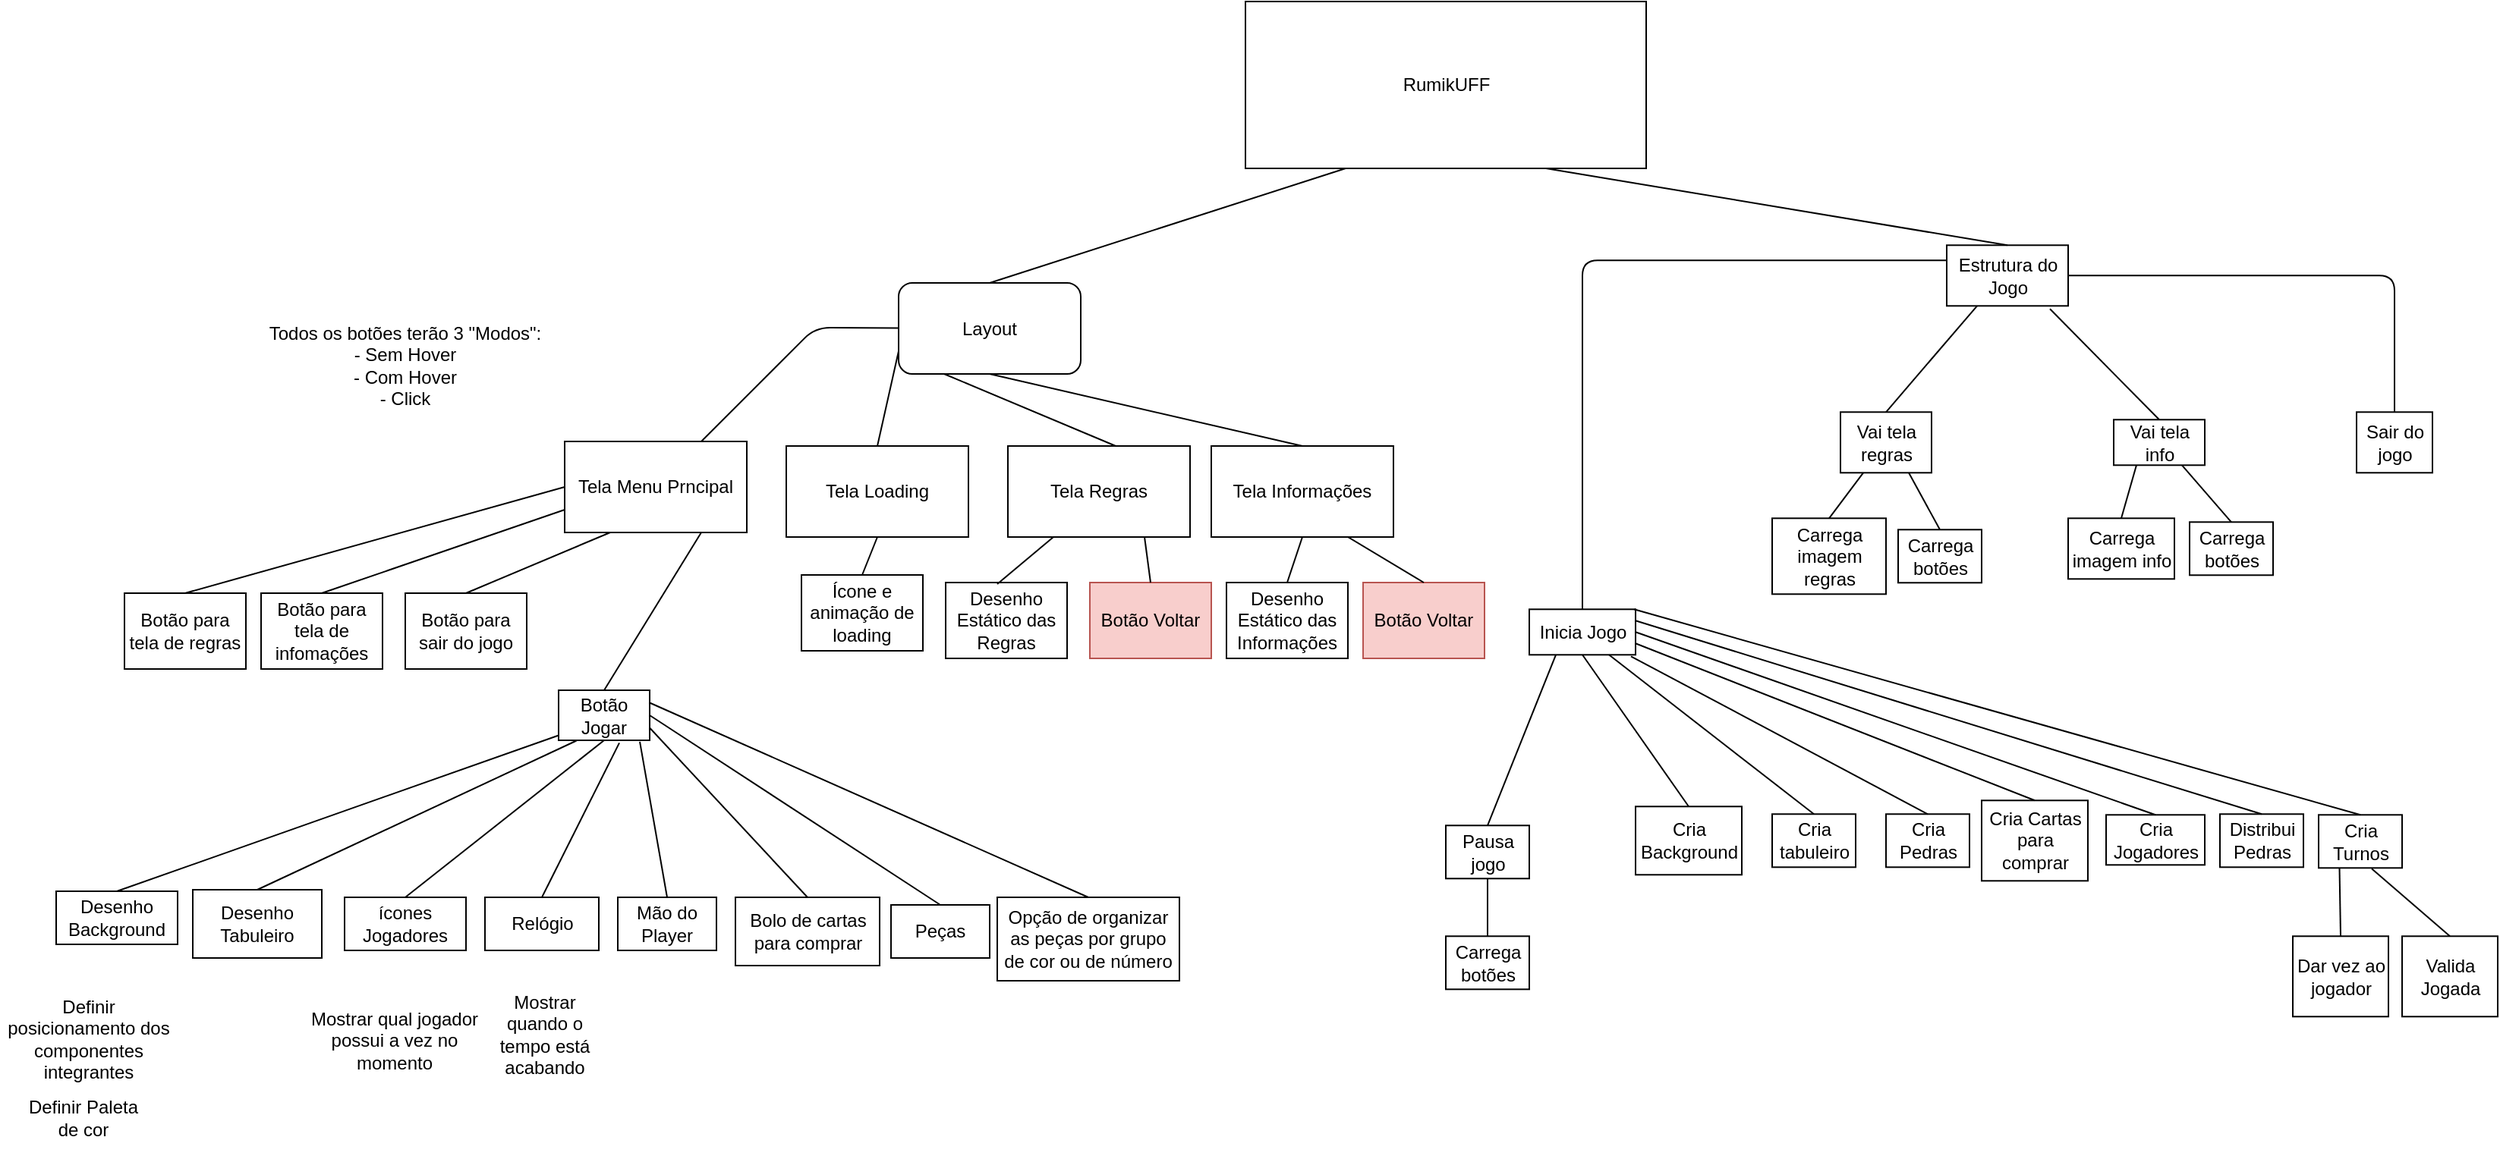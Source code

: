 <mxfile version="10.6.1" type="device"><diagram id="LL2Jm9bCJ6iH1BwQHbhC" name="Page-1"><mxGraphModel dx="1714" dy="900" grid="1" gridSize="10" guides="1" tooltips="1" connect="1" arrows="1" fold="1" page="1" pageScale="1" pageWidth="827" pageHeight="1169" math="0" shadow="0"><root><mxCell id="0"/><mxCell id="1" parent="0"/><mxCell id="oc5PWRHAvKlZDDpuAJo9-1" value="Layout&lt;br&gt;" style="rounded=1;whiteSpace=wrap;html=1;" parent="1" vertex="1"><mxGeometry x="610" y="195.5" width="120" height="60" as="geometry"/></mxCell><mxCell id="oc5PWRHAvKlZDDpuAJo9-2" value="Tela Menu Prncipal" style="rounded=0;whiteSpace=wrap;html=1;" parent="1" vertex="1"><mxGeometry x="390" y="300" width="120" height="60" as="geometry"/></mxCell><mxCell id="oc5PWRHAvKlZDDpuAJo9-3" value="Tela Loading" style="rounded=0;whiteSpace=wrap;html=1;" parent="1" vertex="1"><mxGeometry x="536" y="303" width="120" height="60" as="geometry"/></mxCell><mxCell id="oc5PWRHAvKlZDDpuAJo9-4" value="Tela Regras" style="rounded=0;whiteSpace=wrap;html=1;" parent="1" vertex="1"><mxGeometry x="682" y="303" width="120" height="60" as="geometry"/></mxCell><mxCell id="oc5PWRHAvKlZDDpuAJo9-5" value="Tela Informações" style="rounded=0;whiteSpace=wrap;html=1;" parent="1" vertex="1"><mxGeometry x="816" y="303" width="120" height="60" as="geometry"/></mxCell><mxCell id="oc5PWRHAvKlZDDpuAJo9-6" value="Desenho Estático das Informações&lt;br&gt;" style="rounded=0;whiteSpace=wrap;html=1;" parent="1" vertex="1"><mxGeometry x="826" y="393" width="80" height="50" as="geometry"/></mxCell><mxCell id="oc5PWRHAvKlZDDpuAJo9-7" value="Botão Voltar&lt;br&gt;" style="rounded=0;whiteSpace=wrap;html=1;fillColor=#f8cecc;strokeColor=#b85450;" parent="1" vertex="1"><mxGeometry x="916" y="393" width="80" height="50" as="geometry"/></mxCell><mxCell id="oc5PWRHAvKlZDDpuAJo9-8" value="Desenho Estático das Regras&lt;br&gt;" style="rounded=0;whiteSpace=wrap;html=1;" parent="1" vertex="1"><mxGeometry x="641" y="393" width="80" height="50" as="geometry"/></mxCell><mxCell id="oc5PWRHAvKlZDDpuAJo9-9" value="Botão Voltar&lt;br&gt;" style="rounded=0;whiteSpace=wrap;html=1;fillColor=#f8cecc;strokeColor=#b85450;" parent="1" vertex="1"><mxGeometry x="736" y="393" width="80" height="50" as="geometry"/></mxCell><mxCell id="oc5PWRHAvKlZDDpuAJo9-10" value="Ícone e animação de loading&lt;br&gt;" style="rounded=0;whiteSpace=wrap;html=1;" parent="1" vertex="1"><mxGeometry x="546" y="388" width="80" height="50" as="geometry"/></mxCell><mxCell id="oc5PWRHAvKlZDDpuAJo9-13" value="Botão para tela de regras&lt;br&gt;" style="rounded=0;whiteSpace=wrap;html=1;" parent="1" vertex="1"><mxGeometry x="100" y="400" width="80" height="50" as="geometry"/></mxCell><mxCell id="oc5PWRHAvKlZDDpuAJo9-14" value="Botão para tela de infomações&lt;br&gt;" style="rounded=0;whiteSpace=wrap;html=1;" parent="1" vertex="1"><mxGeometry x="190" y="400" width="80" height="50" as="geometry"/></mxCell><mxCell id="oc5PWRHAvKlZDDpuAJo9-15" value="Botão para sair do jogo&lt;br&gt;" style="rounded=0;whiteSpace=wrap;html=1;" parent="1" vertex="1"><mxGeometry x="285" y="400" width="80" height="50" as="geometry"/></mxCell><mxCell id="oc5PWRHAvKlZDDpuAJo9-16" value="Botão Jogar&lt;br&gt;" style="rounded=0;whiteSpace=wrap;html=1;" parent="1" vertex="1"><mxGeometry x="386" y="464" width="60" height="33" as="geometry"/></mxCell><mxCell id="oc5PWRHAvKlZDDpuAJo9-17" value="Desenho Tabuleiro&lt;br&gt;" style="rounded=0;whiteSpace=wrap;html=1;" parent="1" vertex="1"><mxGeometry x="145" y="595.5" width="85" height="45" as="geometry"/></mxCell><mxCell id="oc5PWRHAvKlZDDpuAJo9-18" value="ícones Jogadores&lt;br&gt;" style="rounded=0;whiteSpace=wrap;html=1;" parent="1" vertex="1"><mxGeometry x="245" y="600.5" width="80" height="35" as="geometry"/></mxCell><mxCell id="oc5PWRHAvKlZDDpuAJo9-19" value="Relógio&lt;br&gt;" style="rounded=0;whiteSpace=wrap;html=1;" parent="1" vertex="1"><mxGeometry x="337.5" y="600.5" width="75" height="35" as="geometry"/></mxCell><mxCell id="oc5PWRHAvKlZDDpuAJo9-20" value="Mão do Player&lt;br&gt;" style="rounded=0;whiteSpace=wrap;html=1;" parent="1" vertex="1"><mxGeometry x="425" y="600.5" width="65" height="35" as="geometry"/></mxCell><mxCell id="oc5PWRHAvKlZDDpuAJo9-21" value="Bolo de cartas para comprar&lt;br&gt;" style="rounded=0;whiteSpace=wrap;html=1;" parent="1" vertex="1"><mxGeometry x="502.5" y="600.5" width="95" height="45" as="geometry"/></mxCell><mxCell id="oc5PWRHAvKlZDDpuAJo9-22" value="Desenho Background&lt;br&gt;" style="rounded=0;whiteSpace=wrap;html=1;" parent="1" vertex="1"><mxGeometry x="55" y="596.5" width="80" height="35" as="geometry"/></mxCell><mxCell id="oc5PWRHAvKlZDDpuAJo9-23" value="Peças&lt;br&gt;" style="rounded=0;whiteSpace=wrap;html=1;" parent="1" vertex="1"><mxGeometry x="605" y="605.5" width="65" height="35" as="geometry"/></mxCell><mxCell id="oc5PWRHAvKlZDDpuAJo9-25" value="" style="endArrow=none;html=1;" parent="1" source="oc5PWRHAvKlZDDpuAJo9-2" target="oc5PWRHAvKlZDDpuAJo9-1" edge="1"><mxGeometry width="50" height="50" relative="1" as="geometry"><mxPoint x="675" y="280" as="sourcePoint"/><mxPoint x="725" y="230" as="targetPoint"/><Array as="points"><mxPoint x="555" y="225"/></Array></mxGeometry></mxCell><mxCell id="oc5PWRHAvKlZDDpuAJo9-26" value="" style="endArrow=none;html=1;exitX=0.5;exitY=0;exitDx=0;exitDy=0;entryX=0;entryY=0.75;entryDx=0;entryDy=0;" parent="1" edge="1" target="oc5PWRHAvKlZDDpuAJo9-1" source="oc5PWRHAvKlZDDpuAJo9-3"><mxGeometry width="50" height="50" relative="1" as="geometry"><mxPoint x="995" y="302" as="sourcePoint"/><mxPoint x="810" y="260" as="targetPoint"/><Array as="points"/></mxGeometry></mxCell><mxCell id="oc5PWRHAvKlZDDpuAJo9-27" value="" style="endArrow=none;html=1;exitX=0.592;exitY=0;exitDx=0;exitDy=0;exitPerimeter=0;entryX=0.25;entryY=1;entryDx=0;entryDy=0;" parent="1" source="oc5PWRHAvKlZDDpuAJo9-4" target="oc5PWRHAvKlZDDpuAJo9-1" edge="1"><mxGeometry width="50" height="50" relative="1" as="geometry"><mxPoint x="995" y="270" as="sourcePoint"/><mxPoint x="875" y="203" as="targetPoint"/><Array as="points"/></mxGeometry></mxCell><mxCell id="oc5PWRHAvKlZDDpuAJo9-28" value="" style="endArrow=none;html=1;exitX=0.5;exitY=0;exitDx=0;exitDy=0;entryX=0.5;entryY=1;entryDx=0;entryDy=0;" parent="1" target="oc5PWRHAvKlZDDpuAJo9-1" edge="1" source="oc5PWRHAvKlZDDpuAJo9-5"><mxGeometry width="50" height="50" relative="1" as="geometry"><mxPoint x="1435.5" y="295" as="sourcePoint"/><mxPoint x="1094.5" y="220" as="targetPoint"/><Array as="points"/></mxGeometry></mxCell><mxCell id="oc5PWRHAvKlZDDpuAJo9-29" value="" style="endArrow=none;html=1;exitX=0.5;exitY=0;exitDx=0;exitDy=0;entryX=0.5;entryY=1;entryDx=0;entryDy=0;" parent="1" source="oc5PWRHAvKlZDDpuAJo9-10" target="oc5PWRHAvKlZDDpuAJo9-3" edge="1"><mxGeometry width="50" height="50" relative="1" as="geometry"><mxPoint x="876" y="405.5" as="sourcePoint"/><mxPoint x="926" y="355.5" as="targetPoint"/></mxGeometry></mxCell><mxCell id="oc5PWRHAvKlZDDpuAJo9-30" value="" style="endArrow=none;html=1;exitX=0.425;exitY=0.02;exitDx=0;exitDy=0;entryX=0.25;entryY=1;entryDx=0;entryDy=0;exitPerimeter=0;" parent="1" source="oc5PWRHAvKlZDDpuAJo9-8" target="oc5PWRHAvKlZDDpuAJo9-4" edge="1"><mxGeometry width="50" height="50" relative="1" as="geometry"><mxPoint x="911" y="398" as="sourcePoint"/><mxPoint x="911" y="368" as="targetPoint"/></mxGeometry></mxCell><mxCell id="oc5PWRHAvKlZDDpuAJo9-32" value="" style="endArrow=none;html=1;exitX=0.5;exitY=0;exitDx=0;exitDy=0;entryX=0.75;entryY=1;entryDx=0;entryDy=0;" parent="1" source="oc5PWRHAvKlZDDpuAJo9-9" target="oc5PWRHAvKlZDDpuAJo9-4" edge="1"><mxGeometry width="50" height="50" relative="1" as="geometry"><mxPoint x="1145" y="389" as="sourcePoint"/><mxPoint x="1171" y="358" as="targetPoint"/></mxGeometry></mxCell><mxCell id="oc5PWRHAvKlZDDpuAJo9-36" value="" style="endArrow=none;html=1;exitX=0.5;exitY=0;exitDx=0;exitDy=0;entryX=0.5;entryY=1;entryDx=0;entryDy=0;" parent="1" source="oc5PWRHAvKlZDDpuAJo9-6" edge="1" target="oc5PWRHAvKlZDDpuAJo9-5"><mxGeometry width="50" height="50" relative="1" as="geometry"><mxPoint x="1261" y="403" as="sourcePoint"/><mxPoint x="1311" y="353" as="targetPoint"/></mxGeometry></mxCell><mxCell id="oc5PWRHAvKlZDDpuAJo9-38" value="" style="endArrow=none;html=1;exitX=0.5;exitY=0;exitDx=0;exitDy=0;entryX=0.75;entryY=1;entryDx=0;entryDy=0;" parent="1" source="oc5PWRHAvKlZDDpuAJo9-7" edge="1" target="oc5PWRHAvKlZDDpuAJo9-5"><mxGeometry width="50" height="50" relative="1" as="geometry"><mxPoint x="1381" y="393" as="sourcePoint"/><mxPoint x="1351" y="353" as="targetPoint"/><Array as="points"/></mxGeometry></mxCell><mxCell id="oc5PWRHAvKlZDDpuAJo9-39" value="" style="endArrow=none;html=1;entryX=0.25;entryY=1;entryDx=0;entryDy=0;exitX=0.5;exitY=0;exitDx=0;exitDy=0;" parent="1" target="oc5PWRHAvKlZDDpuAJo9-2" edge="1" source="oc5PWRHAvKlZDDpuAJo9-15"><mxGeometry width="50" height="50" relative="1" as="geometry"><mxPoint x="510" y="385" as="sourcePoint"/><mxPoint x="540" y="365" as="targetPoint"/><Array as="points"/></mxGeometry></mxCell><mxCell id="oc5PWRHAvKlZDDpuAJo9-40" value="" style="endArrow=none;html=1;entryX=0.75;entryY=1;entryDx=0;entryDy=0;exitX=0.5;exitY=0;exitDx=0;exitDy=0;" parent="1" source="oc5PWRHAvKlZDDpuAJo9-16" target="oc5PWRHAvKlZDDpuAJo9-2" edge="1"><mxGeometry width="50" height="50" relative="1" as="geometry"><mxPoint x="585" y="410" as="sourcePoint"/><mxPoint x="635" y="360" as="targetPoint"/></mxGeometry></mxCell><mxCell id="oc5PWRHAvKlZDDpuAJo9-41" value="" style="endArrow=none;html=1;entryX=0;entryY=0.75;entryDx=0;entryDy=0;exitX=0.5;exitY=0;exitDx=0;exitDy=0;" parent="1" target="oc5PWRHAvKlZDDpuAJo9-2" edge="1" source="oc5PWRHAvKlZDDpuAJo9-14"><mxGeometry width="50" height="50" relative="1" as="geometry"><mxPoint x="415" y="385" as="sourcePoint"/><mxPoint x="445" y="355" as="targetPoint"/><Array as="points"/></mxGeometry></mxCell><mxCell id="oc5PWRHAvKlZDDpuAJo9-42" value="" style="endArrow=none;html=1;entryX=0;entryY=0.5;entryDx=0;entryDy=0;exitX=0.5;exitY=0;exitDx=0;exitDy=0;" parent="1" target="oc5PWRHAvKlZDDpuAJo9-2" edge="1" source="oc5PWRHAvKlZDDpuAJo9-13"><mxGeometry width="50" height="50" relative="1" as="geometry"><mxPoint x="295" y="385" as="sourcePoint"/><mxPoint x="485" y="325" as="targetPoint"/><Array as="points"/></mxGeometry></mxCell><mxCell id="oc5PWRHAvKlZDDpuAJo9-43" value="" style="endArrow=none;html=1;entryX=0;entryY=0.901;entryDx=0;entryDy=0;entryPerimeter=0;exitX=0.5;exitY=0;exitDx=0;exitDy=0;" parent="1" source="oc5PWRHAvKlZDDpuAJo9-22" target="oc5PWRHAvKlZDDpuAJo9-16" edge="1"><mxGeometry width="50" height="50" relative="1" as="geometry"><mxPoint x="2.5" y="600.5" as="sourcePoint"/><mxPoint x="159.5" y="587.265" as="targetPoint"/></mxGeometry></mxCell><mxCell id="oc5PWRHAvKlZDDpuAJo9-44" value="" style="endArrow=none;html=1;entryX=0.196;entryY=1.008;entryDx=0;entryDy=0;entryPerimeter=0;exitX=0.5;exitY=0;exitDx=0;exitDy=0;" parent="1" target="oc5PWRHAvKlZDDpuAJo9-16" edge="1" source="oc5PWRHAvKlZDDpuAJo9-17"><mxGeometry width="50" height="50" relative="1" as="geometry"><mxPoint x="122.5" y="600.5" as="sourcePoint"/><mxPoint x="172.441" y="588.441" as="targetPoint"/></mxGeometry></mxCell><mxCell id="oc5PWRHAvKlZDDpuAJo9-45" value="" style="endArrow=none;html=1;entryX=0.5;entryY=1;entryDx=0;entryDy=0;exitX=0.5;exitY=0;exitDx=0;exitDy=0;" parent="1" source="oc5PWRHAvKlZDDpuAJo9-18" target="oc5PWRHAvKlZDDpuAJo9-16" edge="1"><mxGeometry width="50" height="50" relative="1" as="geometry"><mxPoint x="248.5" y="610.5" as="sourcePoint"/><mxPoint x="212.441" y="588.441" as="targetPoint"/></mxGeometry></mxCell><mxCell id="oc5PWRHAvKlZDDpuAJo9-46" value="" style="endArrow=none;html=1;exitX=0.5;exitY=0;exitDx=0;exitDy=0;entryX=0.667;entryY=1.051;entryDx=0;entryDy=0;entryPerimeter=0;" parent="1" source="oc5PWRHAvKlZDDpuAJo9-19" target="oc5PWRHAvKlZDDpuAJo9-16" edge="1"><mxGeometry width="50" height="50" relative="1" as="geometry"><mxPoint x="367.5" y="600.5" as="sourcePoint"/><mxPoint x="251.265" y="587.265" as="targetPoint"/></mxGeometry></mxCell><mxCell id="oc5PWRHAvKlZDDpuAJo9-47" value="" style="endArrow=none;html=1;entryX=0.892;entryY=1.029;entryDx=0;entryDy=0;exitX=0.5;exitY=0;exitDx=0;exitDy=0;entryPerimeter=0;" parent="1" source="oc5PWRHAvKlZDDpuAJo9-20" target="oc5PWRHAvKlZDDpuAJo9-16" edge="1"><mxGeometry width="50" height="50" relative="1" as="geometry"><mxPoint x="317.5" y="580.5" as="sourcePoint"/><mxPoint x="272.441" y="588.441" as="targetPoint"/></mxGeometry></mxCell><mxCell id="oc5PWRHAvKlZDDpuAJo9-48" value="" style="endArrow=none;html=1;entryX=1;entryY=0.75;entryDx=0;entryDy=0;exitX=0.5;exitY=0;exitDx=0;exitDy=0;" parent="1" source="oc5PWRHAvKlZDDpuAJo9-21" target="oc5PWRHAvKlZDDpuAJo9-16" edge="1"><mxGeometry width="50" height="50" relative="1" as="geometry"><mxPoint x="700" y="445" as="sourcePoint"/><mxPoint x="750" y="395" as="targetPoint"/></mxGeometry></mxCell><mxCell id="oc5PWRHAvKlZDDpuAJo9-49" value="" style="endArrow=none;html=1;entryX=1;entryY=0.5;entryDx=0;entryDy=0;exitX=0.5;exitY=0;exitDx=0;exitDy=0;" parent="1" source="oc5PWRHAvKlZDDpuAJo9-23" target="oc5PWRHAvKlZDDpuAJo9-16" edge="1"><mxGeometry width="50" height="50" relative="1" as="geometry"><mxPoint x="210" y="635" as="sourcePoint"/><mxPoint x="260" y="585" as="targetPoint"/></mxGeometry></mxCell><mxCell id="oc5PWRHAvKlZDDpuAJo9-60" value="&lt;span&gt;Definir posicionamento dos componentes integrantes&lt;/span&gt;" style="text;html=1;strokeColor=none;fillColor=none;align=center;verticalAlign=middle;whiteSpace=wrap;rounded=0;" parent="1" vertex="1"><mxGeometry x="18" y="663" width="117" height="62" as="geometry"/></mxCell><mxCell id="oc5PWRHAvKlZDDpuAJo9-61" value="Definir Paleta de cor" style="text;html=1;strokeColor=none;fillColor=none;align=center;verticalAlign=middle;whiteSpace=wrap;rounded=0;" parent="1" vertex="1"><mxGeometry x="33" y="720" width="80" height="52" as="geometry"/></mxCell><mxCell id="oc5PWRHAvKlZDDpuAJo9-62" value="Mostrar qual jogador possui a vez no momento" style="text;html=1;strokeColor=none;fillColor=none;align=center;verticalAlign=middle;whiteSpace=wrap;rounded=0;" parent="1" vertex="1"><mxGeometry x="218" y="668" width="120" height="53" as="geometry"/></mxCell><mxCell id="oc5PWRHAvKlZDDpuAJo9-63" value="Mostrar quando o tempo está acabando" style="text;html=1;strokeColor=none;fillColor=none;align=center;verticalAlign=middle;whiteSpace=wrap;rounded=0;" parent="1" vertex="1"><mxGeometry x="338" y="651" width="78" height="80" as="geometry"/></mxCell><mxCell id="oc5PWRHAvKlZDDpuAJo9-66" value="Opção de organizar as peças por grupo de cor ou de número&lt;br&gt;" style="rounded=0;whiteSpace=wrap;html=1;" parent="1" vertex="1"><mxGeometry x="675" y="600.5" width="120" height="55" as="geometry"/></mxCell><mxCell id="oc5PWRHAvKlZDDpuAJo9-67" value="" style="endArrow=none;html=1;entryX=0.5;entryY=0;entryDx=0;entryDy=0;exitX=1;exitY=0.25;exitDx=0;exitDy=0;" parent="1" source="oc5PWRHAvKlZDDpuAJo9-16" target="oc5PWRHAvKlZDDpuAJo9-66" edge="1"><mxGeometry width="50" height="50" relative="1" as="geometry"><mxPoint x="95" y="710" as="sourcePoint"/><mxPoint x="145" y="660" as="targetPoint"/></mxGeometry></mxCell><mxCell id="oc5PWRHAvKlZDDpuAJo9-69" value="Todos os botões terão 3 &quot;Modos&quot;:&lt;br&gt;- Sem Hover&lt;br&gt;- Com Hover&lt;br&gt;- Click&lt;br&gt;" style="text;html=1;strokeColor=none;fillColor=none;align=center;verticalAlign=middle;whiteSpace=wrap;rounded=0;" parent="1" vertex="1"><mxGeometry x="160" y="190" width="250" height="120" as="geometry"/></mxCell><mxCell id="gOoQFNdQNoNRzqAsthQy-2" value="Estrutura do Jogo&lt;br&gt;" style="rounded=0;whiteSpace=wrap;html=1;" vertex="1" parent="1"><mxGeometry x="1300.5" y="170.647" width="80" height="40" as="geometry"/></mxCell><mxCell id="gOoQFNdQNoNRzqAsthQy-3" value="Inicia Jogo&lt;br&gt;" style="rounded=0;whiteSpace=wrap;html=1;" vertex="1" parent="1"><mxGeometry x="1025.5" y="410.647" width="70" height="30" as="geometry"/></mxCell><mxCell id="gOoQFNdQNoNRzqAsthQy-4" value="Vai tela regras&lt;br&gt;" style="rounded=0;whiteSpace=wrap;html=1;" vertex="1" parent="1"><mxGeometry x="1230.5" y="280.647" width="60" height="40" as="geometry"/></mxCell><mxCell id="gOoQFNdQNoNRzqAsthQy-5" value="Vai tela info&lt;br&gt;" style="rounded=0;whiteSpace=wrap;html=1;" vertex="1" parent="1"><mxGeometry x="1410.5" y="285.647" width="60" height="30" as="geometry"/></mxCell><mxCell id="gOoQFNdQNoNRzqAsthQy-6" value="Sair do jogo&lt;br&gt;" style="rounded=0;whiteSpace=wrap;html=1;" vertex="1" parent="1"><mxGeometry x="1570.5" y="280.647" width="50" height="40" as="geometry"/></mxCell><mxCell id="gOoQFNdQNoNRzqAsthQy-7" value="Carrega imagem regras&lt;br&gt;" style="rounded=0;whiteSpace=wrap;html=1;" vertex="1" parent="1"><mxGeometry x="1185.5" y="350.647" width="75" height="50" as="geometry"/></mxCell><mxCell id="gOoQFNdQNoNRzqAsthQy-8" value="Carrega imagem info&lt;br&gt;" style="rounded=0;whiteSpace=wrap;html=1;" vertex="1" parent="1"><mxGeometry x="1380.5" y="350.647" width="70" height="40" as="geometry"/></mxCell><mxCell id="gOoQFNdQNoNRzqAsthQy-9" value="Carrega botões&lt;br&gt;" style="rounded=0;whiteSpace=wrap;html=1;" vertex="1" parent="1"><mxGeometry x="1268.5" y="358.147" width="55" height="35" as="geometry"/></mxCell><mxCell id="gOoQFNdQNoNRzqAsthQy-10" value="Carrega botões&lt;br&gt;" style="rounded=0;whiteSpace=wrap;html=1;" vertex="1" parent="1"><mxGeometry x="1460.5" y="353.147" width="55" height="35" as="geometry"/></mxCell><mxCell id="gOoQFNdQNoNRzqAsthQy-11" value="Pausa jogo" style="rounded=0;whiteSpace=wrap;html=1;" vertex="1" parent="1"><mxGeometry x="970.5" y="553.147" width="55" height="35" as="geometry"/></mxCell><mxCell id="gOoQFNdQNoNRzqAsthQy-12" value="Cria Background&lt;br&gt;" style="rounded=0;whiteSpace=wrap;html=1;" vertex="1" parent="1"><mxGeometry x="1095.5" y="540.647" width="70" height="45" as="geometry"/></mxCell><mxCell id="gOoQFNdQNoNRzqAsthQy-13" value="Carrega botões&lt;br&gt;" style="rounded=0;whiteSpace=wrap;html=1;" vertex="1" parent="1"><mxGeometry x="970.5" y="626.147" width="55" height="35" as="geometry"/></mxCell><mxCell id="gOoQFNdQNoNRzqAsthQy-14" value="Cria tabuleiro" style="rounded=0;whiteSpace=wrap;html=1;" vertex="1" parent="1"><mxGeometry x="1185.5" y="545.647" width="55" height="35" as="geometry"/></mxCell><mxCell id="gOoQFNdQNoNRzqAsthQy-15" value="Cria Pedras" style="rounded=0;whiteSpace=wrap;html=1;" vertex="1" parent="1"><mxGeometry x="1260.5" y="545.647" width="55" height="35" as="geometry"/></mxCell><mxCell id="gOoQFNdQNoNRzqAsthQy-16" value="Cria Cartas para comprar" style="rounded=0;whiteSpace=wrap;html=1;" vertex="1" parent="1"><mxGeometry x="1323.5" y="536.647" width="70" height="53" as="geometry"/></mxCell><mxCell id="gOoQFNdQNoNRzqAsthQy-17" value="Cria Jogadores" style="rounded=0;whiteSpace=wrap;html=1;" vertex="1" parent="1"><mxGeometry x="1405.5" y="546.147" width="65" height="33" as="geometry"/></mxCell><mxCell id="gOoQFNdQNoNRzqAsthQy-18" value="Distribui Pedras" style="rounded=0;whiteSpace=wrap;html=1;" vertex="1" parent="1"><mxGeometry x="1480.5" y="545.647" width="55" height="35" as="geometry"/></mxCell><mxCell id="gOoQFNdQNoNRzqAsthQy-19" value="Cria Turnos" style="rounded=0;whiteSpace=wrap;html=1;" vertex="1" parent="1"><mxGeometry x="1545.5" y="546.147" width="55" height="35" as="geometry"/></mxCell><mxCell id="gOoQFNdQNoNRzqAsthQy-20" value="Dar vez ao jogador" style="rounded=0;whiteSpace=wrap;html=1;" vertex="1" parent="1"><mxGeometry x="1528.5" y="626.147" width="63" height="53" as="geometry"/></mxCell><mxCell id="gOoQFNdQNoNRzqAsthQy-21" value="Valida Jogada" style="rounded=0;whiteSpace=wrap;html=1;" vertex="1" parent="1"><mxGeometry x="1600.5" y="626.147" width="63" height="53" as="geometry"/></mxCell><mxCell id="gOoQFNdQNoNRzqAsthQy-22" value="" style="endArrow=none;html=1;entryX=0;entryY=0.25;entryDx=0;entryDy=0;exitX=0.5;exitY=0;exitDx=0;exitDy=0;" edge="1" parent="1" source="gOoQFNdQNoNRzqAsthQy-3" target="gOoQFNdQNoNRzqAsthQy-2"><mxGeometry width="50" height="50" relative="1" as="geometry"><mxPoint x="1140.5" y="240.647" as="sourcePoint"/><mxPoint x="1190.5" y="190.647" as="targetPoint"/><Array as="points"><mxPoint x="1060.5" y="180.647"/></Array></mxGeometry></mxCell><mxCell id="gOoQFNdQNoNRzqAsthQy-23" value="" style="endArrow=none;html=1;entryX=0.25;entryY=1;entryDx=0;entryDy=0;exitX=0.5;exitY=0;exitDx=0;exitDy=0;" edge="1" parent="1" source="gOoQFNdQNoNRzqAsthQy-4" target="gOoQFNdQNoNRzqAsthQy-2"><mxGeometry width="50" height="50" relative="1" as="geometry"><mxPoint x="1268.5" y="270.647" as="sourcePoint"/><mxPoint x="1318.5" y="220.647" as="targetPoint"/></mxGeometry></mxCell><mxCell id="gOoQFNdQNoNRzqAsthQy-24" value="" style="endArrow=none;html=1;entryX=0.85;entryY=1.05;entryDx=0;entryDy=0;exitX=0.5;exitY=0;exitDx=0;exitDy=0;entryPerimeter=0;" edge="1" parent="1" source="gOoQFNdQNoNRzqAsthQy-5" target="gOoQFNdQNoNRzqAsthQy-2"><mxGeometry width="50" height="50" relative="1" as="geometry"><mxPoint x="1320.5" y="280.647" as="sourcePoint"/><mxPoint x="1380.5" y="210.647" as="targetPoint"/></mxGeometry></mxCell><mxCell id="gOoQFNdQNoNRzqAsthQy-25" value="" style="endArrow=none;html=1;entryX=1;entryY=0.5;entryDx=0;entryDy=0;exitX=0.5;exitY=0;exitDx=0;exitDy=0;" edge="1" parent="1" source="gOoQFNdQNoNRzqAsthQy-6" target="gOoQFNdQNoNRzqAsthQy-2"><mxGeometry width="50" height="50" relative="1" as="geometry"><mxPoint x="1175.5" y="295.647" as="sourcePoint"/><mxPoint x="1380.5" y="195.647" as="targetPoint"/><Array as="points"><mxPoint x="1595.5" y="190.647"/></Array></mxGeometry></mxCell><mxCell id="gOoQFNdQNoNRzqAsthQy-26" value="" style="endArrow=none;html=1;entryX=0.25;entryY=1;entryDx=0;entryDy=0;exitX=0.5;exitY=0;exitDx=0;exitDy=0;" edge="1" parent="1" source="gOoQFNdQNoNRzqAsthQy-7" target="gOoQFNdQNoNRzqAsthQy-4"><mxGeometry width="50" height="50" relative="1" as="geometry"><mxPoint x="970.5" y="720.647" as="sourcePoint"/><mxPoint x="1020.5" y="670.647" as="targetPoint"/></mxGeometry></mxCell><mxCell id="gOoQFNdQNoNRzqAsthQy-27" value="" style="endArrow=none;html=1;entryX=0.75;entryY=1;entryDx=0;entryDy=0;exitX=0.5;exitY=0;exitDx=0;exitDy=0;" edge="1" parent="1" source="gOoQFNdQNoNRzqAsthQy-9" target="gOoQFNdQNoNRzqAsthQy-4"><mxGeometry width="50" height="50" relative="1" as="geometry"><mxPoint x="1233.5" y="360.647" as="sourcePoint"/><mxPoint x="1255.5" y="330.647" as="targetPoint"/></mxGeometry></mxCell><mxCell id="gOoQFNdQNoNRzqAsthQy-28" value="" style="endArrow=none;html=1;entryX=0.75;entryY=1;entryDx=0;entryDy=0;exitX=0.5;exitY=0;exitDx=0;exitDy=0;" edge="1" parent="1" source="gOoQFNdQNoNRzqAsthQy-10" target="gOoQFNdQNoNRzqAsthQy-5"><mxGeometry width="50" height="50" relative="1" as="geometry"><mxPoint x="1459" y="353.647" as="sourcePoint"/><mxPoint x="1438" y="315.647" as="targetPoint"/><Array as="points"/></mxGeometry></mxCell><mxCell id="gOoQFNdQNoNRzqAsthQy-29" value="" style="endArrow=none;html=1;entryX=0.25;entryY=1;entryDx=0;entryDy=0;exitX=0.5;exitY=0;exitDx=0;exitDy=0;" edge="1" parent="1" source="gOoQFNdQNoNRzqAsthQy-8" target="gOoQFNdQNoNRzqAsthQy-5"><mxGeometry width="50" height="50" relative="1" as="geometry"><mxPoint x="1498.5" y="363.647" as="sourcePoint"/><mxPoint x="1465.5" y="325.647" as="targetPoint"/><Array as="points"/></mxGeometry></mxCell><mxCell id="gOoQFNdQNoNRzqAsthQy-30" value="" style="endArrow=none;html=1;entryX=0.25;entryY=1;entryDx=0;entryDy=0;exitX=0.5;exitY=0;exitDx=0;exitDy=0;" edge="1" parent="1" source="gOoQFNdQNoNRzqAsthQy-11" target="gOoQFNdQNoNRzqAsthQy-3"><mxGeometry width="50" height="50" relative="1" as="geometry"><mxPoint x="970.5" y="720.647" as="sourcePoint"/><mxPoint x="1020.5" y="670.647" as="targetPoint"/></mxGeometry></mxCell><mxCell id="gOoQFNdQNoNRzqAsthQy-31" value="" style="endArrow=none;html=1;entryX=0.5;entryY=1;entryDx=0;entryDy=0;exitX=0.5;exitY=0;exitDx=0;exitDy=0;" edge="1" parent="1" source="gOoQFNdQNoNRzqAsthQy-12" target="gOoQFNdQNoNRzqAsthQy-3"><mxGeometry width="50" height="50" relative="1" as="geometry"><mxPoint x="970.5" y="720.647" as="sourcePoint"/><mxPoint x="1020.5" y="670.647" as="targetPoint"/></mxGeometry></mxCell><mxCell id="gOoQFNdQNoNRzqAsthQy-32" value="" style="endArrow=none;html=1;entryX=0.75;entryY=1;entryDx=0;entryDy=0;exitX=0.5;exitY=0;exitDx=0;exitDy=0;" edge="1" parent="1" source="gOoQFNdQNoNRzqAsthQy-14" target="gOoQFNdQNoNRzqAsthQy-3"><mxGeometry width="50" height="50" relative="1" as="geometry"><mxPoint x="1140.5" y="516.647" as="sourcePoint"/><mxPoint x="1070.5" y="410.647" as="targetPoint"/></mxGeometry></mxCell><mxCell id="gOoQFNdQNoNRzqAsthQy-33" value="" style="endArrow=none;html=1;entryX=0.957;entryY=1.033;entryDx=0;entryDy=0;exitX=0.5;exitY=0;exitDx=0;exitDy=0;entryPerimeter=0;" edge="1" parent="1" source="gOoQFNdQNoNRzqAsthQy-15" target="gOoQFNdQNoNRzqAsthQy-3"><mxGeometry width="50" height="50" relative="1" as="geometry"><mxPoint x="1223.5" y="521.647" as="sourcePoint"/><mxPoint x="1088.5" y="410.647" as="targetPoint"/></mxGeometry></mxCell><mxCell id="gOoQFNdQNoNRzqAsthQy-34" value="" style="endArrow=none;html=1;entryX=1;entryY=0.75;entryDx=0;entryDy=0;exitX=0.5;exitY=0;exitDx=0;exitDy=0;" edge="1" parent="1" source="gOoQFNdQNoNRzqAsthQy-16" target="gOoQFNdQNoNRzqAsthQy-3"><mxGeometry width="50" height="50" relative="1" as="geometry"><mxPoint x="1298.5" y="521.647" as="sourcePoint"/><mxPoint x="1102.5" y="411.647" as="targetPoint"/></mxGeometry></mxCell><mxCell id="gOoQFNdQNoNRzqAsthQy-35" value="" style="endArrow=none;html=1;entryX=1;entryY=0.5;entryDx=0;entryDy=0;exitX=0.5;exitY=0;exitDx=0;exitDy=0;" edge="1" parent="1" source="gOoQFNdQNoNRzqAsthQy-17" target="gOoQFNdQNoNRzqAsthQy-3"><mxGeometry width="50" height="50" relative="1" as="geometry"><mxPoint x="1368.5" y="512.647" as="sourcePoint"/><mxPoint x="1105.5" y="403.647" as="targetPoint"/></mxGeometry></mxCell><mxCell id="gOoQFNdQNoNRzqAsthQy-36" value="" style="endArrow=none;html=1;entryX=1;entryY=0.25;entryDx=0;entryDy=0;exitX=0.5;exitY=0;exitDx=0;exitDy=0;" edge="1" parent="1" source="gOoQFNdQNoNRzqAsthQy-18" target="gOoQFNdQNoNRzqAsthQy-3"><mxGeometry width="50" height="50" relative="1" as="geometry"><mxPoint x="970.5" y="750.647" as="sourcePoint"/><mxPoint x="1020.5" y="700.647" as="targetPoint"/></mxGeometry></mxCell><mxCell id="gOoQFNdQNoNRzqAsthQy-37" value="" style="endArrow=none;html=1;entryX=0.986;entryY=0;entryDx=0;entryDy=0;exitX=0.5;exitY=0;exitDx=0;exitDy=0;entryPerimeter=0;" edge="1" parent="1" source="gOoQFNdQNoNRzqAsthQy-19" target="gOoQFNdQNoNRzqAsthQy-3"><mxGeometry width="50" height="50" relative="1" as="geometry"><mxPoint x="970.5" y="750.647" as="sourcePoint"/><mxPoint x="1020.5" y="700.647" as="targetPoint"/></mxGeometry></mxCell><mxCell id="gOoQFNdQNoNRzqAsthQy-38" value="" style="endArrow=none;html=1;entryX=0.5;entryY=1;entryDx=0;entryDy=0;exitX=0.5;exitY=0;exitDx=0;exitDy=0;" edge="1" parent="1" source="gOoQFNdQNoNRzqAsthQy-13" target="gOoQFNdQNoNRzqAsthQy-11"><mxGeometry width="50" height="50" relative="1" as="geometry"><mxPoint x="998.5" y="600.647" as="sourcePoint"/><mxPoint x="1020.5" y="700.647" as="targetPoint"/></mxGeometry></mxCell><mxCell id="gOoQFNdQNoNRzqAsthQy-39" value="" style="endArrow=none;html=1;entryX=0.25;entryY=1;entryDx=0;entryDy=0;exitX=0.5;exitY=0;exitDx=0;exitDy=0;" edge="1" parent="1" source="gOoQFNdQNoNRzqAsthQy-20" target="gOoQFNdQNoNRzqAsthQy-19"><mxGeometry width="50" height="50" relative="1" as="geometry"><mxPoint x="970.5" y="750.647" as="sourcePoint"/><mxPoint x="1020.5" y="700.647" as="targetPoint"/></mxGeometry></mxCell><mxCell id="gOoQFNdQNoNRzqAsthQy-40" value="" style="endArrow=none;html=1;entryX=0.636;entryY=1.014;entryDx=0;entryDy=0;entryPerimeter=0;exitX=0.5;exitY=0;exitDx=0;exitDy=0;" edge="1" parent="1" source="gOoQFNdQNoNRzqAsthQy-21" target="gOoQFNdQNoNRzqAsthQy-19"><mxGeometry width="50" height="50" relative="1" as="geometry"><mxPoint x="970.5" y="750.647" as="sourcePoint"/><mxPoint x="1020.5" y="700.647" as="targetPoint"/></mxGeometry></mxCell><mxCell id="gOoQFNdQNoNRzqAsthQy-46" value="RumikUFF" style="rounded=0;whiteSpace=wrap;html=1;" vertex="1" parent="1"><mxGeometry x="838.5" y="10" width="264" height="110" as="geometry"/></mxCell><mxCell id="gOoQFNdQNoNRzqAsthQy-47" value="" style="endArrow=none;html=1;entryX=0.25;entryY=1;entryDx=0;entryDy=0;exitX=0.5;exitY=0;exitDx=0;exitDy=0;" edge="1" parent="1" source="oc5PWRHAvKlZDDpuAJo9-1" target="gOoQFNdQNoNRzqAsthQy-46"><mxGeometry width="50" height="50" relative="1" as="geometry"><mxPoint x="90" y="840" as="sourcePoint"/><mxPoint x="140" y="790" as="targetPoint"/></mxGeometry></mxCell><mxCell id="gOoQFNdQNoNRzqAsthQy-48" value="" style="endArrow=none;html=1;entryX=0.75;entryY=1;entryDx=0;entryDy=0;exitX=0.5;exitY=0;exitDx=0;exitDy=0;" edge="1" parent="1" source="gOoQFNdQNoNRzqAsthQy-2" target="gOoQFNdQNoNRzqAsthQy-46"><mxGeometry width="50" height="50" relative="1" as="geometry"><mxPoint x="1340" y="160" as="sourcePoint"/><mxPoint x="140" y="790" as="targetPoint"/></mxGeometry></mxCell></root></mxGraphModel></diagram></mxfile>